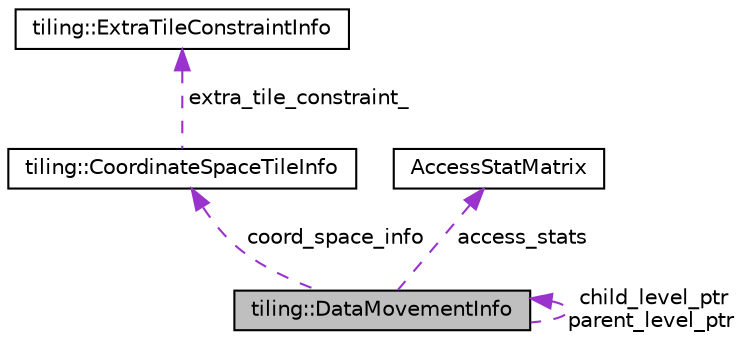 digraph "tiling::DataMovementInfo"
{
 // LATEX_PDF_SIZE
  edge [fontname="Helvetica",fontsize="10",labelfontname="Helvetica",labelfontsize="10"];
  node [fontname="Helvetica",fontsize="10",shape=record];
  Node1 [label="tiling::DataMovementInfo",height=0.2,width=0.4,color="black", fillcolor="grey75", style="filled", fontcolor="black",tooltip=" "];
  Node1 -> Node1 [dir="back",color="darkorchid3",fontsize="10",style="dashed",label=" child_level_ptr\nparent_level_ptr" ,fontname="Helvetica"];
  Node2 -> Node1 [dir="back",color="darkorchid3",fontsize="10",style="dashed",label=" coord_space_info" ,fontname="Helvetica"];
  Node2 [label="tiling::CoordinateSpaceTileInfo",height=0.2,width=0.4,color="black", fillcolor="white", style="filled",URL="$structtiling_1_1CoordinateSpaceTileInfo.html",tooltip=" "];
  Node3 -> Node2 [dir="back",color="darkorchid3",fontsize="10",style="dashed",label=" extra_tile_constraint_" ,fontname="Helvetica"];
  Node3 [label="tiling::ExtraTileConstraintInfo",height=0.2,width=0.4,color="black", fillcolor="white", style="filled",URL="$structtiling_1_1ExtraTileConstraintInfo.html",tooltip=" "];
  Node4 -> Node1 [dir="back",color="darkorchid3",fontsize="10",style="dashed",label=" access_stats" ,fontname="Helvetica"];
  Node4 [label="AccessStatMatrix",height=0.2,width=0.4,color="black", fillcolor="white", style="filled",URL="$structAccessStatMatrix.html",tooltip="A histogram containing accesses and hops for (multicast, scatter) tuples."];
}
